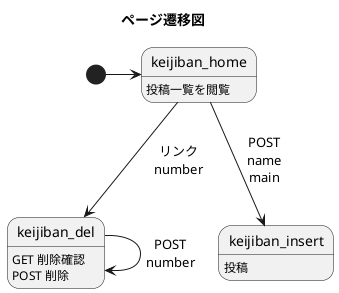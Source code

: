 @startuml
title ページ遷移図
keijiban_home: 投稿一覧を閲覧
keijiban_del:GET 削除確認\nPOST 削除
keijiban_insert:投稿

[*]->keijiban_home
keijiban_home-->keijiban_del:リンク\nnumber
keijiban_del-->keijiban_del:POST\nnumber
keijiban_home-->keijiban_insert:POST\nname\nmain
@enduml